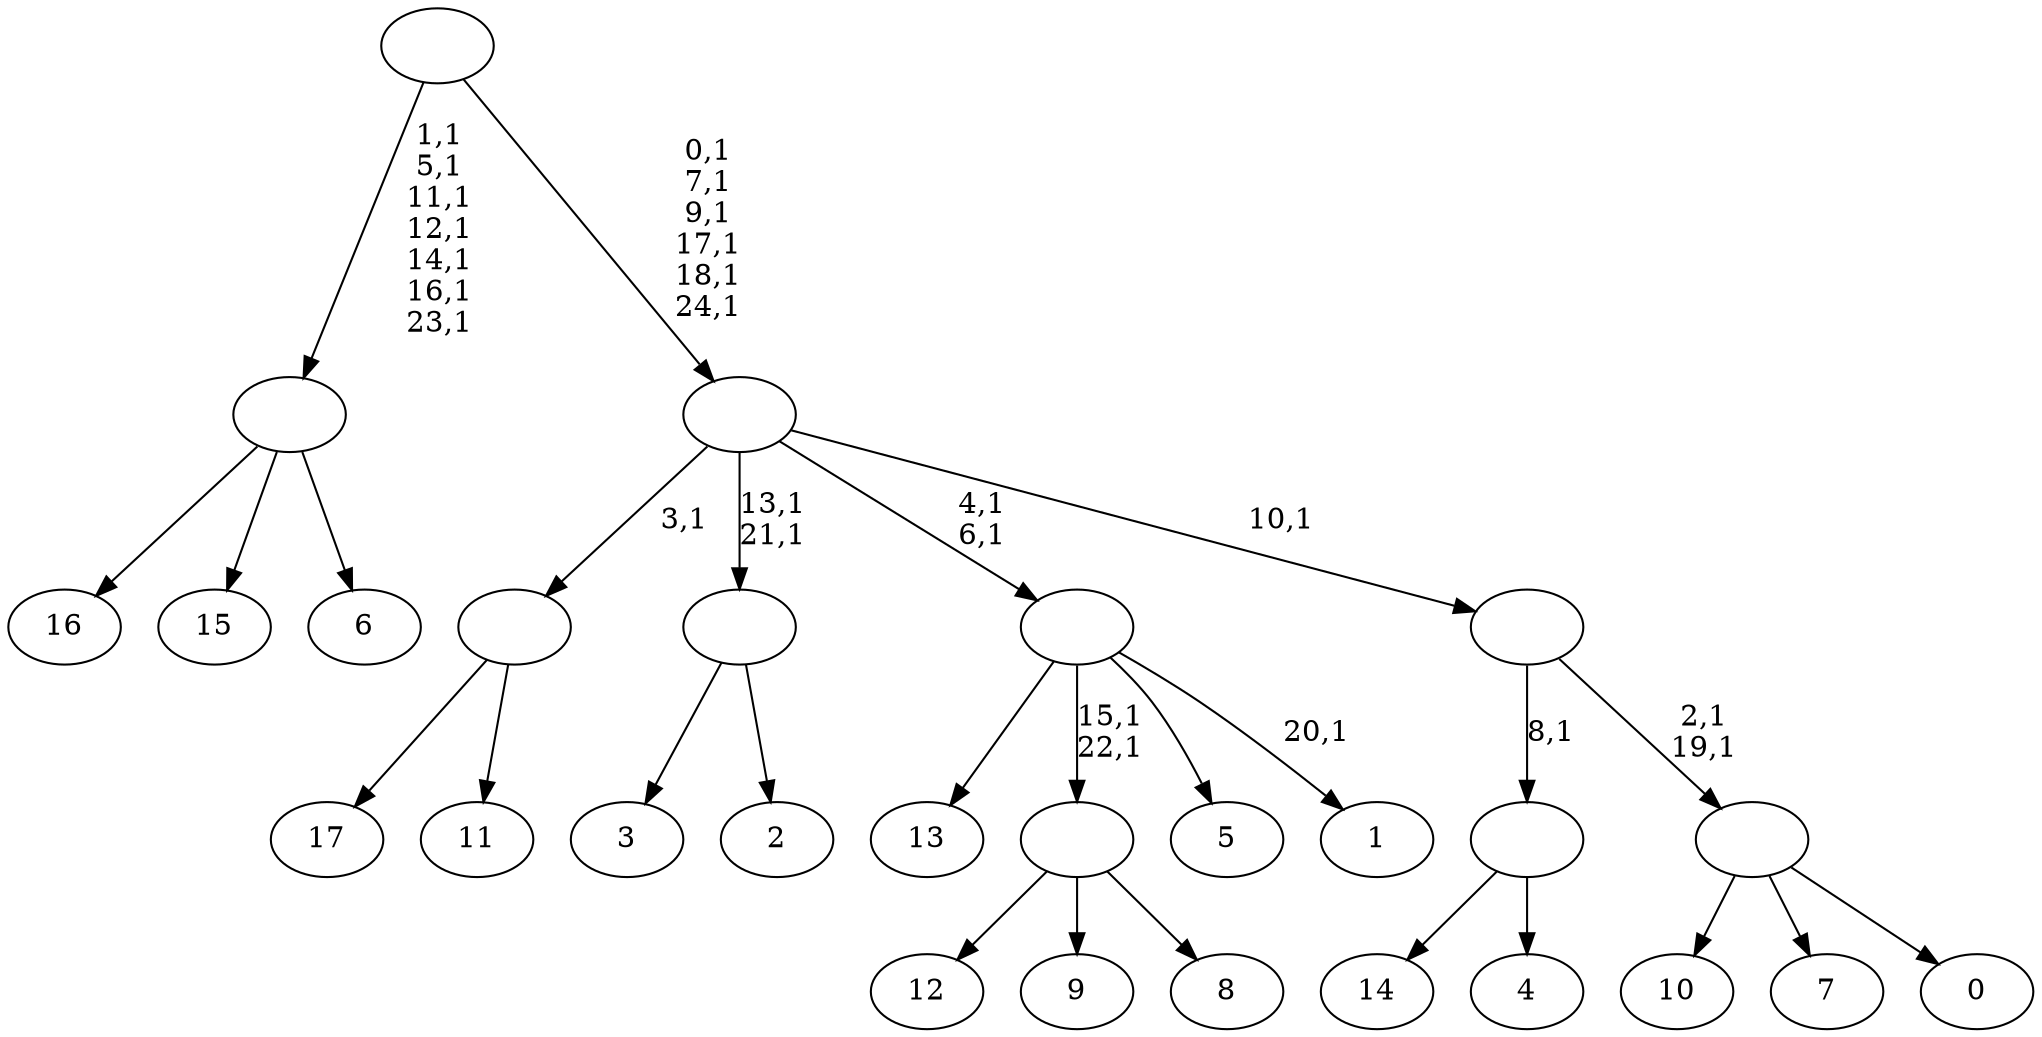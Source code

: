digraph T {
	43 [label="17"]
	42 [label="16"]
	41 [label="15"]
	40 [label="14"]
	39 [label="13"]
	38 [label="12"]
	37 [label="11"]
	36 [label=""]
	35 [label="10"]
	34 [label="9"]
	33 [label="8"]
	32 [label=""]
	30 [label="7"]
	29 [label="6"]
	28 [label=""]
	21 [label="5"]
	20 [label="4"]
	19 [label=""]
	18 [label="3"]
	17 [label="2"]
	16 [label=""]
	14 [label="1"]
	12 [label=""]
	10 [label="0"]
	9 [label=""]
	7 [label=""]
	6 [label=""]
	0 [label=""]
	36 -> 43 [label=""]
	36 -> 37 [label=""]
	32 -> 38 [label=""]
	32 -> 34 [label=""]
	32 -> 33 [label=""]
	28 -> 42 [label=""]
	28 -> 41 [label=""]
	28 -> 29 [label=""]
	19 -> 40 [label=""]
	19 -> 20 [label=""]
	16 -> 18 [label=""]
	16 -> 17 [label=""]
	12 -> 14 [label="20,1"]
	12 -> 32 [label="15,1\n22,1"]
	12 -> 39 [label=""]
	12 -> 21 [label=""]
	9 -> 35 [label=""]
	9 -> 30 [label=""]
	9 -> 10 [label=""]
	7 -> 9 [label="2,1\n19,1"]
	7 -> 19 [label="8,1"]
	6 -> 12 [label="4,1\n6,1"]
	6 -> 16 [label="13,1\n21,1"]
	6 -> 36 [label="3,1"]
	6 -> 7 [label="10,1"]
	0 -> 6 [label="0,1\n7,1\n9,1\n17,1\n18,1\n24,1"]
	0 -> 28 [label="1,1\n5,1\n11,1\n12,1\n14,1\n16,1\n23,1"]
}
